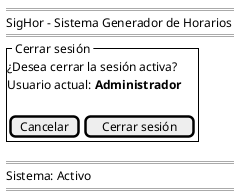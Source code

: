 @startsalt cerrarSesion-wireframe
{
    ====
    SigHor - Sistema Generador de Horarios
    ====
    {^" Cerrar sesión "
        ¿Desea cerrar la sesión activa?
        
        Usuario actual: **Administrador**
        
        .
        {
            [Cancelar] | [Cerrar sesión]
        }
    }
    ====
    Sistema: Activo
    ====
}
@endsalt